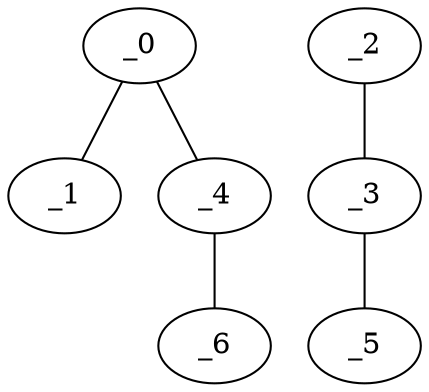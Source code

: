 graph FP1_0004 {
	_0	 [x="0.715868",
		y="2.91097"];
	_1	 [x="0.697591",
		y="0.696845"];
	_0 -- _1;
	_4	 [x="2.1",
		y="2.78"];
	_0 -- _4;
	_2	 [x="0.606755",
		y="1.74121"];
	_3	 [x="1.6",
		y="1.77"];
	_2 -- _3;
	_5	 [x="1.40328",
		y="2.09759"];
	_3 -- _5;
	_6	 [x="2.19976",
		y="1.21991"];
	_4 -- _6;
}
